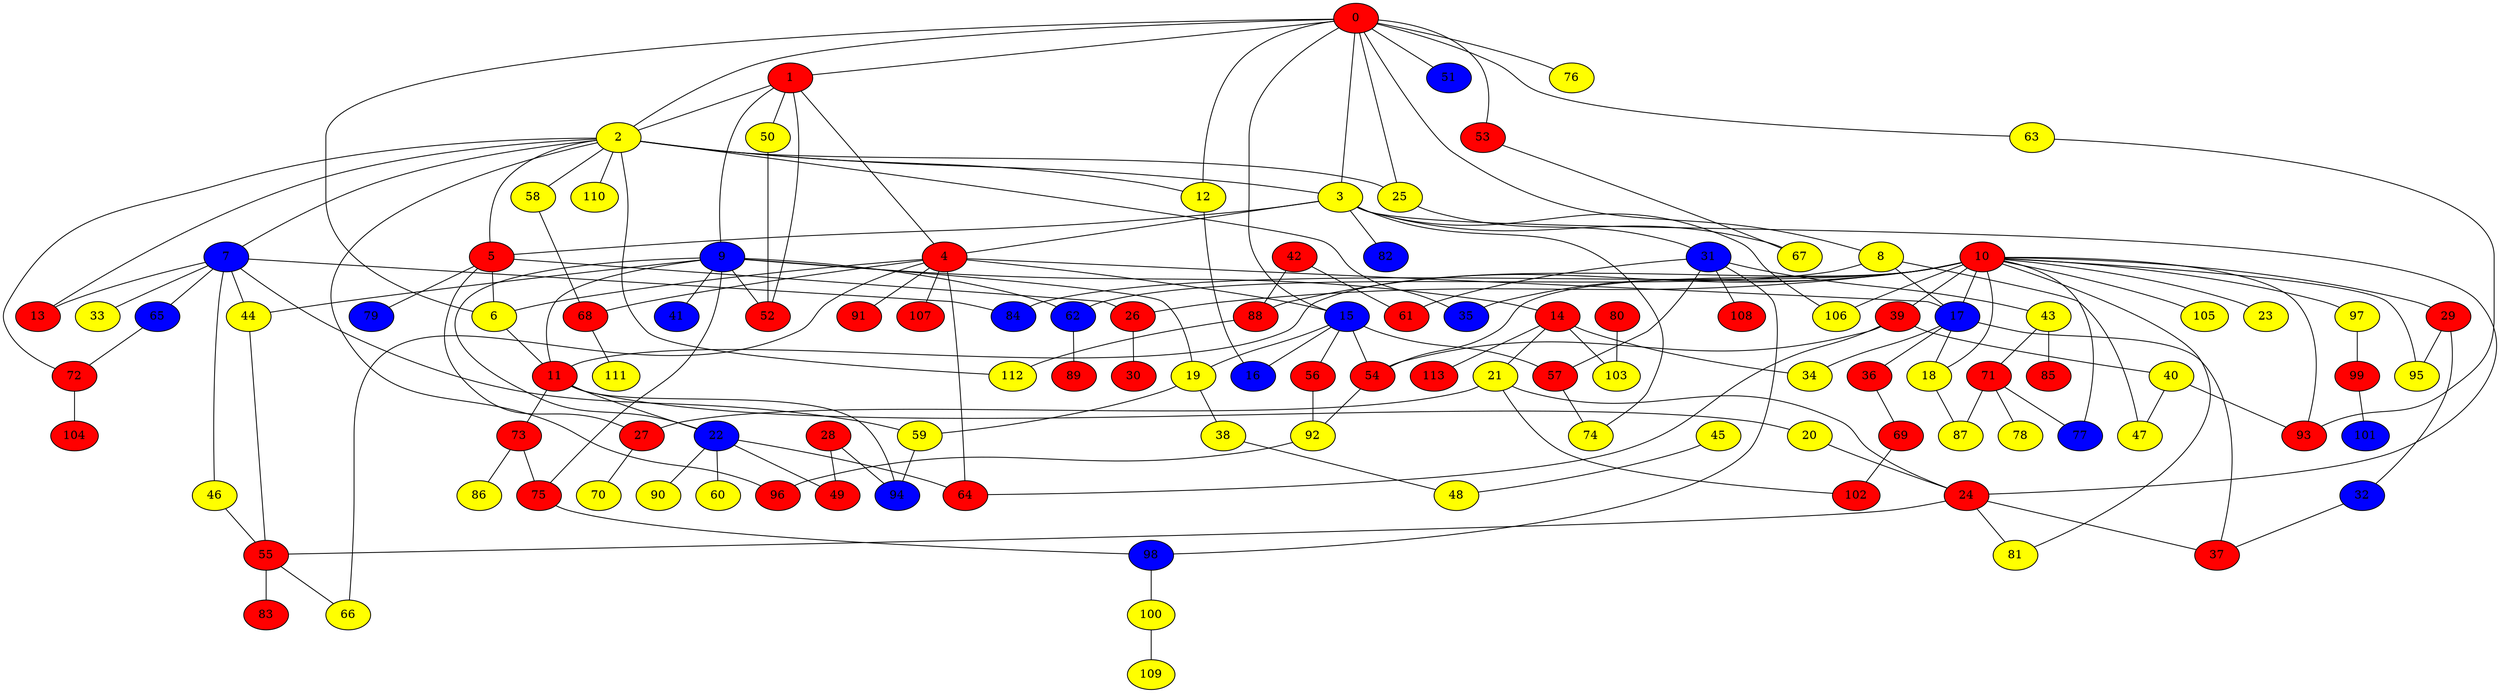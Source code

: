 graph {
0 [style = filled fillcolor = red];
1 [style = filled fillcolor = red];
2 [style = filled fillcolor = yellow];
3 [style = filled fillcolor = yellow];
4 [style = filled fillcolor = red];
5 [style = filled fillcolor = red];
6 [style = filled fillcolor = yellow];
7 [style = filled fillcolor = blue];
8 [style = filled fillcolor = yellow];
9 [style = filled fillcolor = blue];
10 [style = filled fillcolor = red];
11 [style = filled fillcolor = red];
12 [style = filled fillcolor = yellow];
13 [style = filled fillcolor = red];
14 [style = filled fillcolor = red];
15 [style = filled fillcolor = blue];
16 [style = filled fillcolor = blue];
17 [style = filled fillcolor = blue];
18 [style = filled fillcolor = yellow];
19 [style = filled fillcolor = yellow];
20 [style = filled fillcolor = yellow];
21 [style = filled fillcolor = yellow];
22 [style = filled fillcolor = blue];
23 [style = filled fillcolor = yellow];
24 [style = filled fillcolor = red];
25 [style = filled fillcolor = yellow];
26 [style = filled fillcolor = red];
27 [style = filled fillcolor = red];
28 [style = filled fillcolor = red];
29 [style = filled fillcolor = red];
30 [style = filled fillcolor = red];
31 [style = filled fillcolor = blue];
32 [style = filled fillcolor = blue];
33 [style = filled fillcolor = yellow];
34 [style = filled fillcolor = yellow];
35 [style = filled fillcolor = blue];
36 [style = filled fillcolor = red];
37 [style = filled fillcolor = red];
38 [style = filled fillcolor = yellow];
39 [style = filled fillcolor = red];
40 [style = filled fillcolor = yellow];
41 [style = filled fillcolor = blue];
42 [style = filled fillcolor = red];
43 [style = filled fillcolor = yellow];
44 [style = filled fillcolor = yellow];
45 [style = filled fillcolor = yellow];
46 [style = filled fillcolor = yellow];
47 [style = filled fillcolor = yellow];
48 [style = filled fillcolor = yellow];
49 [style = filled fillcolor = red];
50 [style = filled fillcolor = yellow];
51 [style = filled fillcolor = blue];
52 [style = filled fillcolor = red];
53 [style = filled fillcolor = red];
54 [style = filled fillcolor = red];
55 [style = filled fillcolor = red];
56 [style = filled fillcolor = red];
57 [style = filled fillcolor = red];
58 [style = filled fillcolor = yellow];
59 [style = filled fillcolor = yellow];
60 [style = filled fillcolor = yellow];
61 [style = filled fillcolor = red];
62 [style = filled fillcolor = blue];
63 [style = filled fillcolor = yellow];
64 [style = filled fillcolor = red];
65 [style = filled fillcolor = blue];
66 [style = filled fillcolor = yellow];
67 [style = filled fillcolor = yellow];
68 [style = filled fillcolor = red];
69 [style = filled fillcolor = red];
70 [style = filled fillcolor = yellow];
71 [style = filled fillcolor = red];
72 [style = filled fillcolor = red];
73 [style = filled fillcolor = red];
74 [style = filled fillcolor = yellow];
75 [style = filled fillcolor = red];
76 [style = filled fillcolor = yellow];
77 [style = filled fillcolor = blue];
78 [style = filled fillcolor = yellow];
79 [style = filled fillcolor = blue];
80 [style = filled fillcolor = red];
81 [style = filled fillcolor = yellow];
82 [style = filled fillcolor = blue];
83 [style = filled fillcolor = red];
84 [style = filled fillcolor = blue];
85 [style = filled fillcolor = red];
86 [style = filled fillcolor = yellow];
87 [style = filled fillcolor = yellow];
88 [style = filled fillcolor = red];
89 [style = filled fillcolor = red];
90 [style = filled fillcolor = yellow];
91 [style = filled fillcolor = red];
92 [style = filled fillcolor = yellow];
93 [style = filled fillcolor = red];
94 [style = filled fillcolor = blue];
95 [style = filled fillcolor = yellow];
96 [style = filled fillcolor = red];
97 [style = filled fillcolor = yellow];
98 [style = filled fillcolor = blue];
99 [style = filled fillcolor = red];
100 [style = filled fillcolor = yellow];
101 [style = filled fillcolor = blue];
102 [style = filled fillcolor = red];
103 [style = filled fillcolor = yellow];
104 [style = filled fillcolor = red];
105 [style = filled fillcolor = yellow];
106 [style = filled fillcolor = yellow];
107 [style = filled fillcolor = red];
108 [style = filled fillcolor = red];
109 [style = filled fillcolor = yellow];
110 [style = filled fillcolor = yellow];
111 [style = filled fillcolor = yellow];
112 [style = filled fillcolor = yellow];
113 [style = filled fillcolor = red];
0 -- 6;
0 -- 3;
0 -- 2;
0 -- 1;
0 -- 8;
0 -- 12;
0 -- 15;
0 -- 25;
0 -- 51;
0 -- 53;
0 -- 63;
0 -- 76;
1 -- 2;
1 -- 4;
1 -- 9;
1 -- 50;
1 -- 52;
2 -- 3;
2 -- 5;
2 -- 7;
2 -- 12;
2 -- 13;
2 -- 25;
2 -- 35;
2 -- 58;
2 -- 72;
2 -- 96;
2 -- 110;
2 -- 112;
3 -- 4;
3 -- 5;
3 -- 24;
3 -- 67;
3 -- 74;
3 -- 82;
3 -- 106;
4 -- 6;
4 -- 15;
4 -- 17;
4 -- 64;
4 -- 66;
4 -- 68;
4 -- 91;
4 -- 107;
5 -- 6;
5 -- 26;
5 -- 27;
5 -- 79;
6 -- 11;
7 -- 13;
7 -- 33;
7 -- 44;
7 -- 46;
7 -- 59;
7 -- 65;
7 -- 84;
8 -- 17;
8 -- 47;
8 -- 62;
9 -- 11;
9 -- 14;
9 -- 19;
9 -- 22;
9 -- 41;
9 -- 44;
9 -- 52;
9 -- 62;
9 -- 75;
10 -- 11;
10 -- 17;
10 -- 18;
10 -- 23;
10 -- 26;
10 -- 29;
10 -- 35;
10 -- 39;
10 -- 54;
10 -- 77;
10 -- 81;
10 -- 84;
10 -- 88;
10 -- 93;
10 -- 95;
10 -- 97;
10 -- 105;
10 -- 106;
11 -- 20;
11 -- 22;
11 -- 73;
11 -- 94;
12 -- 16;
14 -- 21;
14 -- 34;
14 -- 103;
14 -- 113;
15 -- 16;
15 -- 19;
15 -- 54;
15 -- 56;
15 -- 57;
17 -- 18;
17 -- 34;
17 -- 36;
17 -- 37;
18 -- 87;
19 -- 38;
19 -- 59;
20 -- 24;
21 -- 24;
21 -- 27;
21 -- 102;
22 -- 49;
22 -- 60;
22 -- 64;
22 -- 90;
24 -- 37;
24 -- 55;
24 -- 81;
25 -- 31;
26 -- 30;
27 -- 70;
28 -- 49;
28 -- 94;
29 -- 32;
29 -- 95;
31 -- 43;
31 -- 57;
31 -- 61;
31 -- 98;
31 -- 108;
32 -- 37;
36 -- 69;
38 -- 48;
39 -- 40;
39 -- 54;
39 -- 64;
40 -- 47;
40 -- 93;
42 -- 61;
42 -- 88;
43 -- 71;
43 -- 85;
44 -- 55;
45 -- 48;
46 -- 55;
50 -- 52;
53 -- 67;
54 -- 92;
55 -- 66;
55 -- 83;
56 -- 92;
57 -- 74;
58 -- 68;
59 -- 94;
62 -- 89;
63 -- 93;
65 -- 72;
68 -- 111;
69 -- 102;
71 -- 77;
71 -- 78;
71 -- 87;
72 -- 104;
73 -- 75;
73 -- 86;
75 -- 98;
80 -- 103;
88 -- 112;
92 -- 96;
97 -- 99;
98 -- 100;
99 -- 101;
100 -- 109;
}
